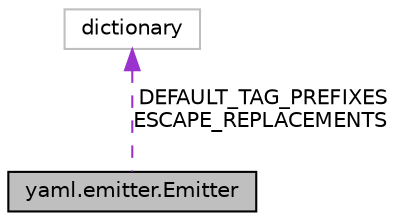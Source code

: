 digraph "yaml.emitter.Emitter"
{
 // LATEX_PDF_SIZE
  edge [fontname="Helvetica",fontsize="10",labelfontname="Helvetica",labelfontsize="10"];
  node [fontname="Helvetica",fontsize="10",shape=record];
  Node1 [label="yaml.emitter.Emitter",height=0.2,width=0.4,color="black", fillcolor="grey75", style="filled", fontcolor="black",tooltip=" "];
  Node2 -> Node1 [dir="back",color="darkorchid3",fontsize="10",style="dashed",label=" DEFAULT_TAG_PREFIXES\nESCAPE_REPLACEMENTS" ,fontname="Helvetica"];
  Node2 [label="dictionary",height=0.2,width=0.4,color="grey75", fillcolor="white", style="filled",tooltip=" "];
}
